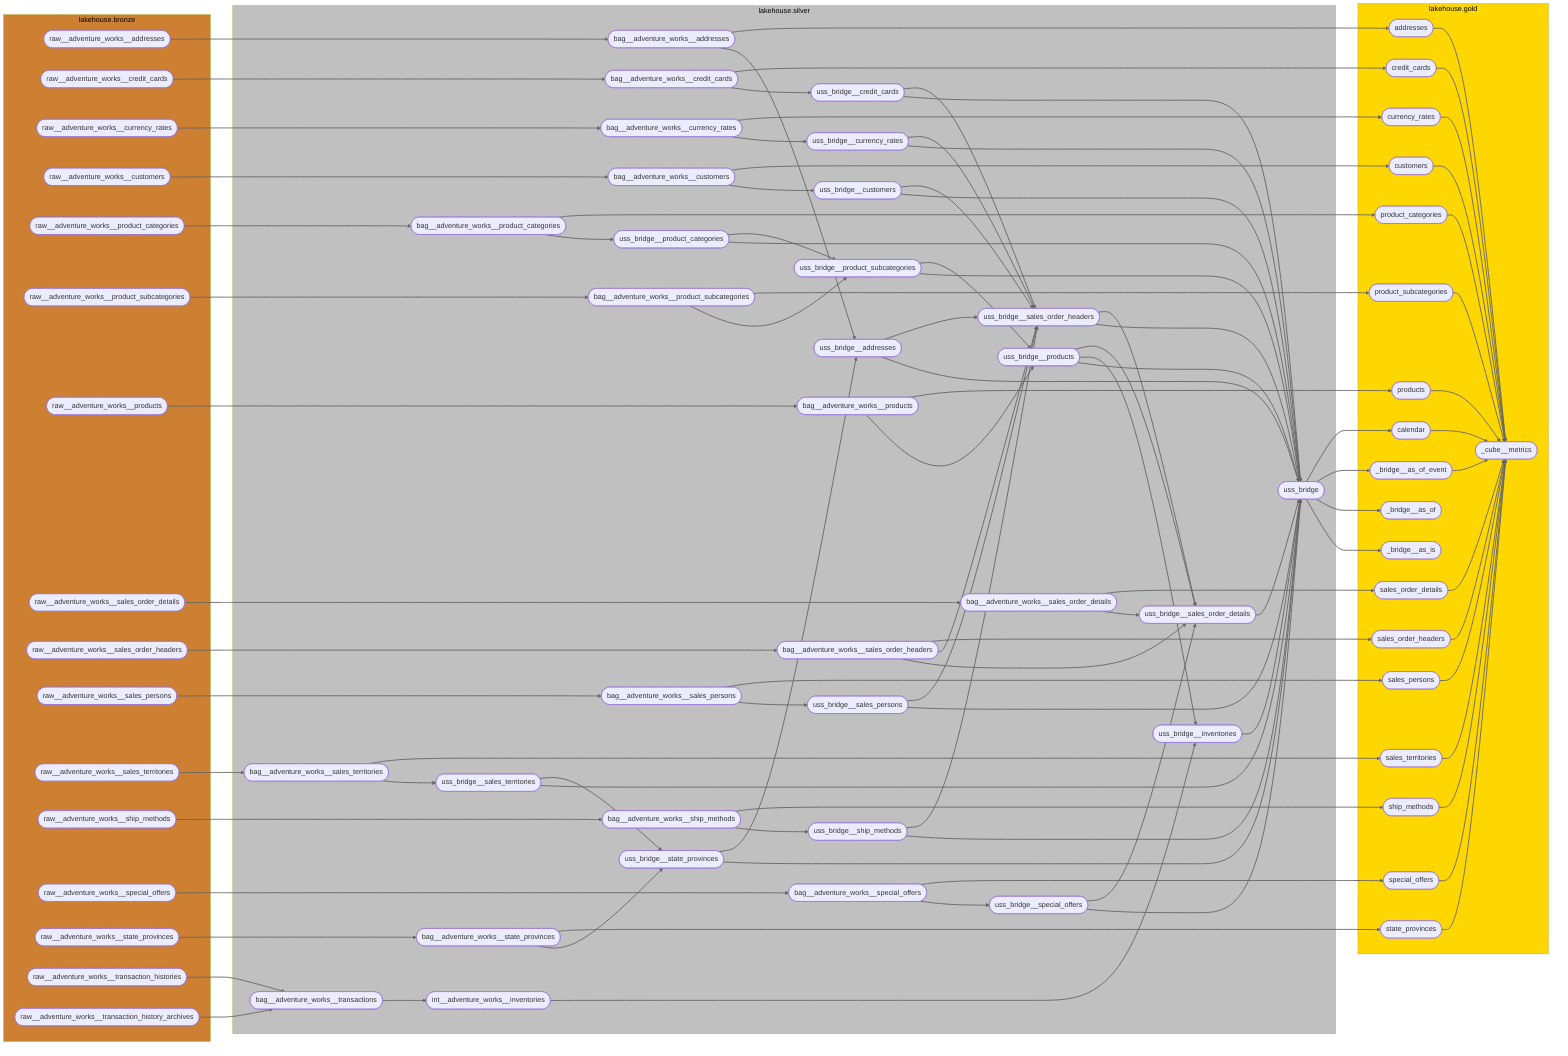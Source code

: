 flowchart LR
    subgraph lakehouse.bronze["lakehouse.bronze"]
        direction LR
        raw__adventure_works__addresses(["raw__adventure_works__addresses"])
        raw__adventure_works__credit_cards(["raw__adventure_works__credit_cards"])
        raw__adventure_works__currency_rates(["raw__adventure_works__currency_rates"])
        raw__adventure_works__customers(["raw__adventure_works__customers"])
        raw__adventure_works__product_categories(["raw__adventure_works__product_categories"])
        raw__adventure_works__product_subcategories(["raw__adventure_works__product_subcategories"])
        raw__adventure_works__products(["raw__adventure_works__products"])
        raw__adventure_works__sales_order_details(["raw__adventure_works__sales_order_details"])
        raw__adventure_works__sales_order_headers(["raw__adventure_works__sales_order_headers"])
        raw__adventure_works__sales_persons(["raw__adventure_works__sales_persons"])
        raw__adventure_works__sales_territories(["raw__adventure_works__sales_territories"])
        raw__adventure_works__ship_methods(["raw__adventure_works__ship_methods"])
        raw__adventure_works__special_offers(["raw__adventure_works__special_offers"])
        raw__adventure_works__state_provinces(["raw__adventure_works__state_provinces"])
        raw__adventure_works__transaction_histories(["raw__adventure_works__transaction_histories"])
        raw__adventure_works__transaction_history_archives(["raw__adventure_works__transaction_history_archives"])
    end

    subgraph lakehouse.silver["lakehouse.silver"]
        direction LR
        bag__adventure_works__addresses(["bag__adventure_works__addresses"])
        bag__adventure_works__credit_cards(["bag__adventure_works__credit_cards"])
        bag__adventure_works__currency_rates(["bag__adventure_works__currency_rates"])
        bag__adventure_works__customers(["bag__adventure_works__customers"])
        bag__adventure_works__product_categories(["bag__adventure_works__product_categories"])
        bag__adventure_works__product_subcategories(["bag__adventure_works__product_subcategories"])
        bag__adventure_works__products(["bag__adventure_works__products"])
        bag__adventure_works__sales_order_details(["bag__adventure_works__sales_order_details"])
        bag__adventure_works__sales_order_headers(["bag__adventure_works__sales_order_headers"])
        bag__adventure_works__sales_persons(["bag__adventure_works__sales_persons"])
        bag__adventure_works__sales_territories(["bag__adventure_works__sales_territories"])
        bag__adventure_works__ship_methods(["bag__adventure_works__ship_methods"])
        bag__adventure_works__special_offers(["bag__adventure_works__special_offers"])
        bag__adventure_works__state_provinces(["bag__adventure_works__state_provinces"])
        bag__adventure_works__transactions(["bag__adventure_works__transactions"])
        int__adventure_works__inventories(["int__adventure_works__inventories"])
        uss_bridge(["uss_bridge"])
        uss_bridge__addresses(["uss_bridge__addresses"])
        uss_bridge__credit_cards(["uss_bridge__credit_cards"])
        uss_bridge__currency_rates(["uss_bridge__currency_rates"])
        uss_bridge__customers(["uss_bridge__customers"])
        uss_bridge__inventories(["uss_bridge__inventories"])
        uss_bridge__product_categories(["uss_bridge__product_categories"])
        uss_bridge__product_subcategories(["uss_bridge__product_subcategories"])
        uss_bridge__products(["uss_bridge__products"])
        uss_bridge__sales_order_details(["uss_bridge__sales_order_details"])
        uss_bridge__sales_order_headers(["uss_bridge__sales_order_headers"])
        uss_bridge__sales_persons(["uss_bridge__sales_persons"])
        uss_bridge__sales_territories(["uss_bridge__sales_territories"])
        uss_bridge__ship_methods(["uss_bridge__ship_methods"])
        uss_bridge__special_offers(["uss_bridge__special_offers"])
        uss_bridge__state_provinces(["uss_bridge__state_provinces"])
    end

    subgraph lakehouse.gold["lakehouse.gold"]
        direction LR
        _bridge__as_is(["_bridge__as_is"])
        _bridge__as_of(["_bridge__as_of"])
        _bridge__as_of_event(["_bridge__as_of_event"])
        _cube__metrics(["_cube__metrics"])
        addresses(["addresses"])
        calendar(["calendar"])
        credit_cards(["credit_cards"])
        currency_rates(["currency_rates"])
        customers(["customers"])
        product_categories(["product_categories"])
        product_subcategories(["product_subcategories"])
        products(["products"])
        sales_order_details(["sales_order_details"])
        sales_order_headers(["sales_order_headers"])
        sales_persons(["sales_persons"])
        sales_territories(["sales_territories"])
        ship_methods(["ship_methods"])
        special_offers(["special_offers"])
        state_provinces(["state_provinces"])
    end

    %% lakehouse.bronze -> lakehouse.silver
    raw__adventure_works__addresses --> bag__adventure_works__addresses
    raw__adventure_works__credit_cards --> bag__adventure_works__credit_cards
    raw__adventure_works__currency_rates --> bag__adventure_works__currency_rates
    raw__adventure_works__customers --> bag__adventure_works__customers
    raw__adventure_works__product_categories --> bag__adventure_works__product_categories
    raw__adventure_works__product_subcategories --> bag__adventure_works__product_subcategories
    raw__adventure_works__products --> bag__adventure_works__products
    raw__adventure_works__sales_order_details --> bag__adventure_works__sales_order_details
    raw__adventure_works__sales_order_headers --> bag__adventure_works__sales_order_headers
    raw__adventure_works__sales_persons --> bag__adventure_works__sales_persons
    raw__adventure_works__sales_territories --> bag__adventure_works__sales_territories
    raw__adventure_works__ship_methods --> bag__adventure_works__ship_methods
    raw__adventure_works__special_offers --> bag__adventure_works__special_offers
    raw__adventure_works__state_provinces --> bag__adventure_works__state_provinces
    raw__adventure_works__transaction_histories --> bag__adventure_works__transactions
    raw__adventure_works__transaction_history_archives --> bag__adventure_works__transactions

    %% lakehouse.silver -> lakehouse.silver
    bag__adventure_works__addresses --> uss_bridge__addresses
    bag__adventure_works__credit_cards --> uss_bridge__credit_cards
    bag__adventure_works__currency_rates --> uss_bridge__currency_rates
    bag__adventure_works__customers --> uss_bridge__customers
    bag__adventure_works__product_categories --> uss_bridge__product_categories
    bag__adventure_works__product_subcategories --> uss_bridge__product_subcategories
    bag__adventure_works__products --> uss_bridge__products
    bag__adventure_works__sales_order_details --> uss_bridge__sales_order_details
    bag__adventure_works__sales_order_headers --> uss_bridge__sales_order_details
    bag__adventure_works__sales_order_headers --> uss_bridge__sales_order_headers
    bag__adventure_works__sales_persons --> uss_bridge__sales_persons
    bag__adventure_works__sales_territories --> uss_bridge__sales_territories
    bag__adventure_works__ship_methods --> uss_bridge__ship_methods
    bag__adventure_works__special_offers --> uss_bridge__special_offers
    bag__adventure_works__state_provinces --> uss_bridge__state_provinces
    bag__adventure_works__transactions --> int__adventure_works__inventories
    int__adventure_works__inventories --> uss_bridge__inventories
    uss_bridge__addresses --> uss_bridge
    uss_bridge__addresses --> uss_bridge__sales_order_headers
    uss_bridge__credit_cards --> uss_bridge
    uss_bridge__credit_cards --> uss_bridge__sales_order_headers
    uss_bridge__currency_rates --> uss_bridge
    uss_bridge__currency_rates --> uss_bridge__sales_order_headers
    uss_bridge__customers --> uss_bridge
    uss_bridge__customers --> uss_bridge__sales_order_headers
    uss_bridge__inventories --> uss_bridge
    uss_bridge__product_categories --> uss_bridge
    uss_bridge__product_categories --> uss_bridge__product_subcategories
    uss_bridge__product_subcategories --> uss_bridge
    uss_bridge__product_subcategories --> uss_bridge__products
    uss_bridge__products --> uss_bridge
    uss_bridge__products --> uss_bridge__inventories
    uss_bridge__products --> uss_bridge__sales_order_details
    uss_bridge__sales_order_details --> uss_bridge
    uss_bridge__sales_order_headers --> uss_bridge
    uss_bridge__sales_order_headers --> uss_bridge__sales_order_details
    uss_bridge__sales_persons --> uss_bridge
    uss_bridge__sales_persons --> uss_bridge__sales_order_headers
    uss_bridge__sales_territories --> uss_bridge
    uss_bridge__sales_territories --> uss_bridge__state_provinces
    uss_bridge__ship_methods --> uss_bridge
    uss_bridge__ship_methods --> uss_bridge__sales_order_headers
    uss_bridge__special_offers --> uss_bridge
    uss_bridge__special_offers --> uss_bridge__sales_order_details
    uss_bridge__state_provinces --> uss_bridge
    uss_bridge__state_provinces --> uss_bridge__addresses

    %% lakehouse.silver -> lakehouse.gold
    bag__adventure_works__addresses --> addresses
    bag__adventure_works__credit_cards --> credit_cards
    bag__adventure_works__currency_rates --> currency_rates
    bag__adventure_works__customers --> customers
    bag__adventure_works__product_categories --> product_categories
    bag__adventure_works__product_subcategories --> product_subcategories
    bag__adventure_works__products --> products
    bag__adventure_works__sales_order_details --> sales_order_details
    bag__adventure_works__sales_order_headers --> sales_order_headers
    bag__adventure_works__sales_persons --> sales_persons
    bag__adventure_works__sales_territories --> sales_territories
    bag__adventure_works__ship_methods --> ship_methods
    bag__adventure_works__special_offers --> special_offers
    bag__adventure_works__state_provinces --> state_provinces
    uss_bridge --> _bridge__as_is
    uss_bridge --> _bridge__as_of
    uss_bridge --> _bridge__as_of_event
    uss_bridge --> calendar

    %% lakehouse.gold -> lakehouse.gold
    _bridge__as_of_event --> _cube__metrics
    addresses --> _cube__metrics
    calendar --> _cube__metrics
    credit_cards --> _cube__metrics
    currency_rates --> _cube__metrics
    customers --> _cube__metrics
    product_categories --> _cube__metrics
    product_subcategories --> _cube__metrics
    products --> _cube__metrics
    sales_order_details --> _cube__metrics
    sales_order_headers --> _cube__metrics
    sales_persons --> _cube__metrics
    sales_territories --> _cube__metrics
    ship_methods --> _cube__metrics
    special_offers --> _cube__metrics
    state_provinces --> _cube__metrics
    
    linkStyle default stroke:#666,stroke-width:2px

    %% Bronze shades
    classDef bronze_classic fill:#CD7F32,color:black
    classDef bronze_dark fill:#B87333,color:black
    classDef bronze_light fill:#E09756,color:black
    classDef bronze_antique fill:#966B47,color:black
    
    %% Silver shades
    classDef silver_classic fill:#C0C0C0,color:black
    classDef silver_dark fill:#A8A8A8,color:black
    classDef silver_light fill:#D8D8D8,color:black
    classDef silver_antique fill:#B4B4B4,color:black
    
    %% Gold shades
    classDef gold_classic fill:#FFD700,color:black
    classDef gold_dark fill:#DAA520,color:black
    classDef gold_light fill:#FFE55C,color:black
    classDef gold_antique fill:#CFB53B,color:black

    class lakehouse.bronze bronze_classic
    class lakehouse.silver silver_classic
    class lakehouse.gold gold_classic